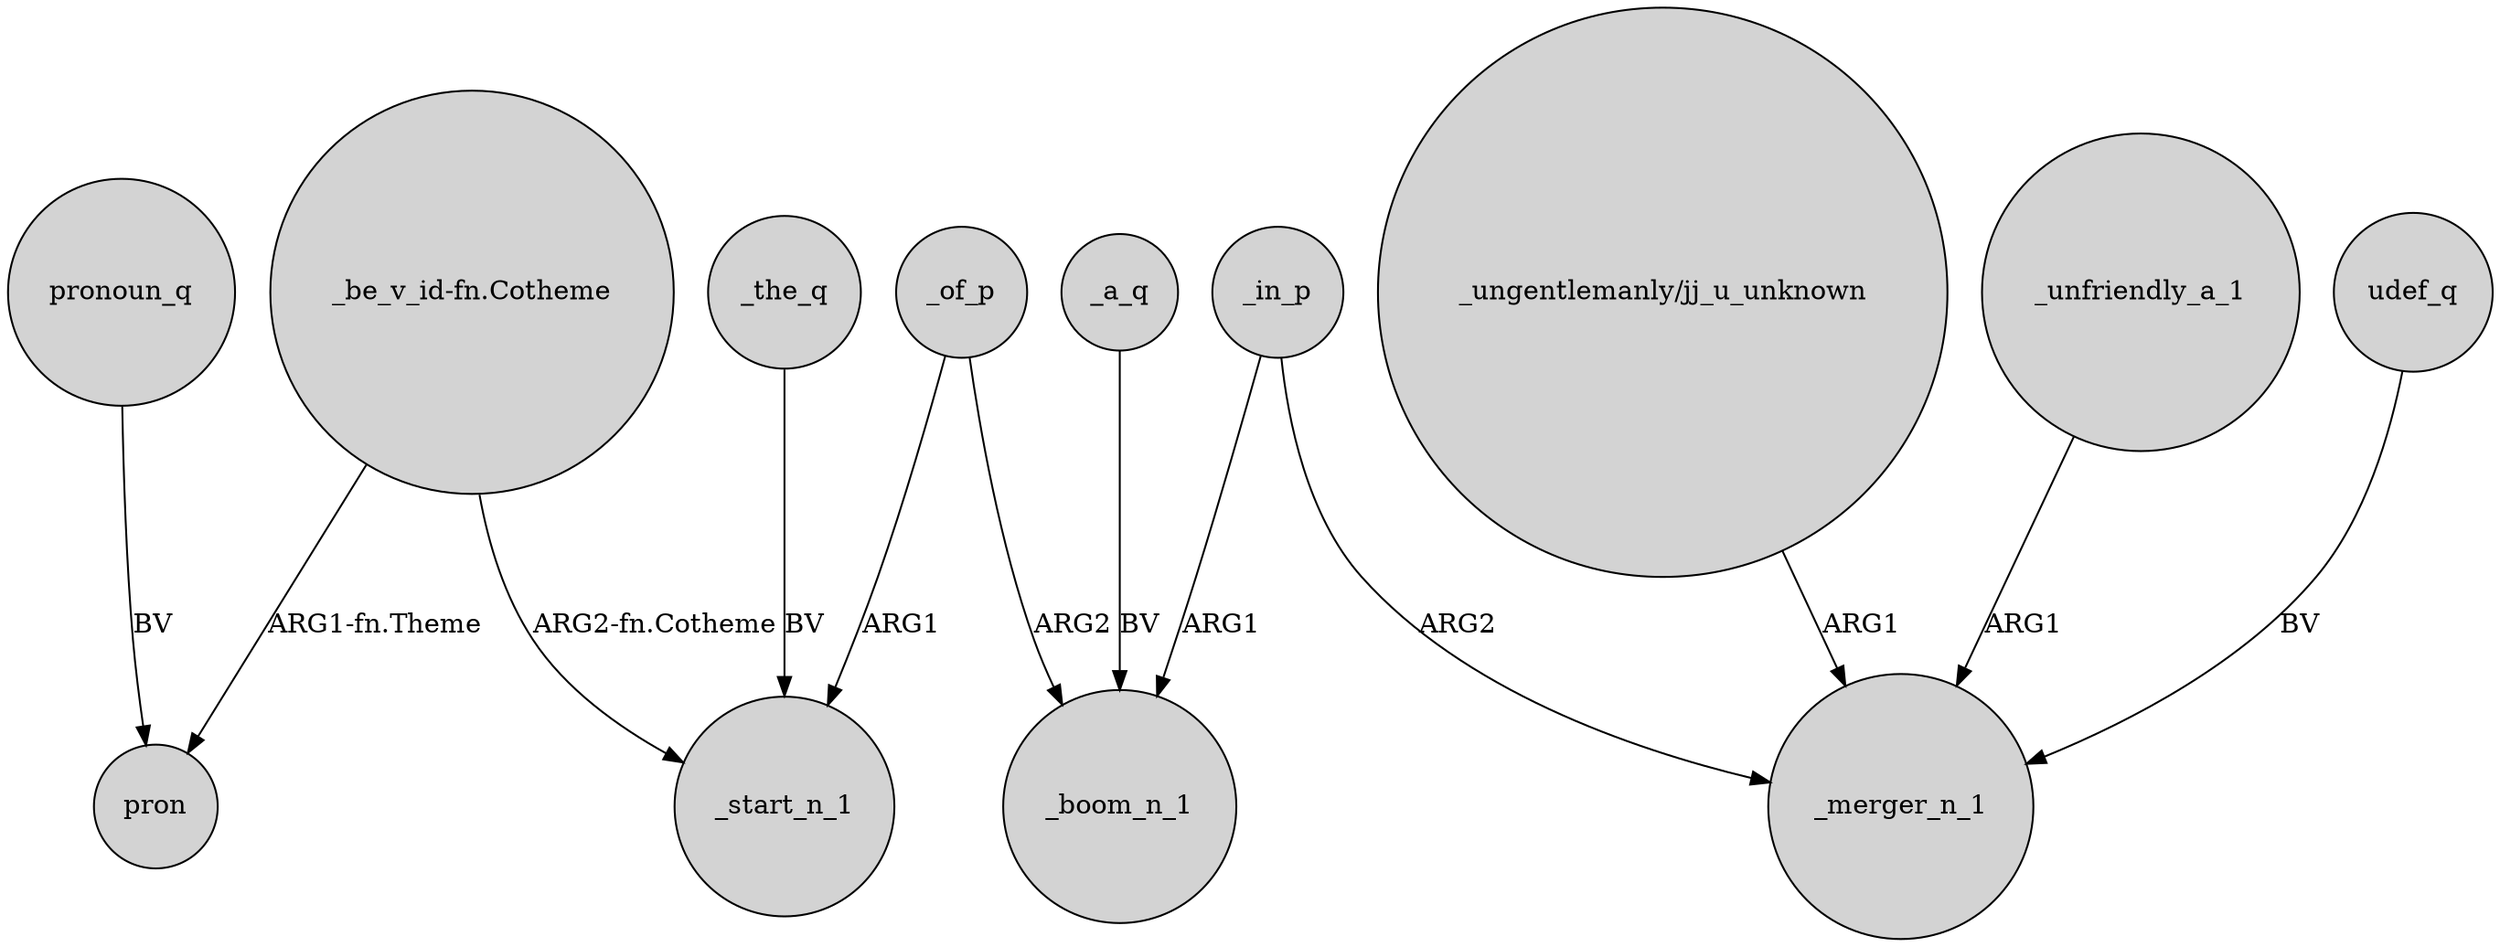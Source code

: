digraph {
	node [shape=circle style=filled]
	"_be_v_id-fn.Cotheme" -> pron [label="ARG1-fn.Theme"]
	"_ungentlemanly/jj_u_unknown" -> _merger_n_1 [label=ARG1]
	_of_p -> _boom_n_1 [label=ARG2]
	_of_p -> _start_n_1 [label=ARG1]
	_unfriendly_a_1 -> _merger_n_1 [label=ARG1]
	_in_p -> _merger_n_1 [label=ARG2]
	_a_q -> _boom_n_1 [label=BV]
	udef_q -> _merger_n_1 [label=BV]
	_in_p -> _boom_n_1 [label=ARG1]
	"_be_v_id-fn.Cotheme" -> _start_n_1 [label="ARG2-fn.Cotheme"]
	pronoun_q -> pron [label=BV]
	_the_q -> _start_n_1 [label=BV]
}
